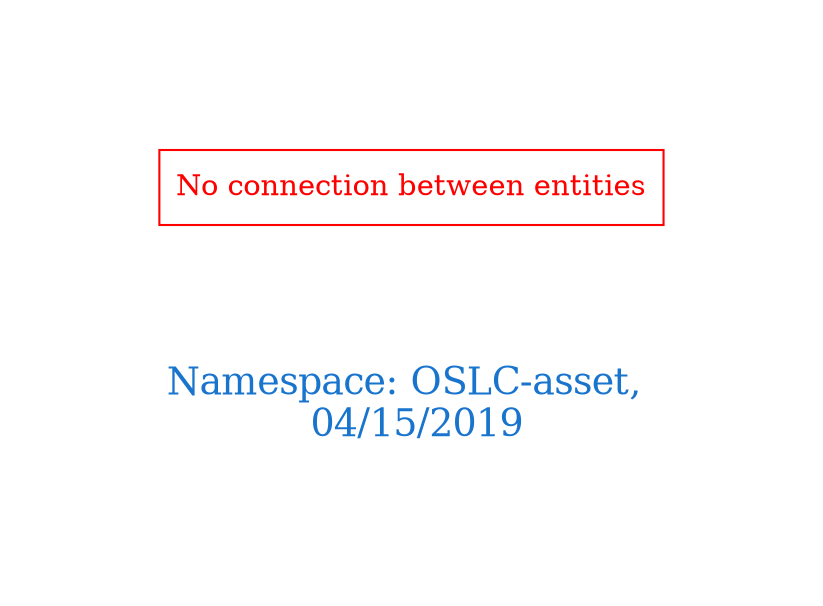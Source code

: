 digraph OGIT_ontology {
 graph [ rankdir= LR,pad=1 
fontsize = 18,
fontcolor= dodgerblue3,label = "\n\n\nNamespace: OSLC-asset, \n 04/15/2019"];
node[shape=polygon];
edge [  color="gray81"];

"No connection between entities" [fontcolor = "red",color="red", shape="polygon"]
}
